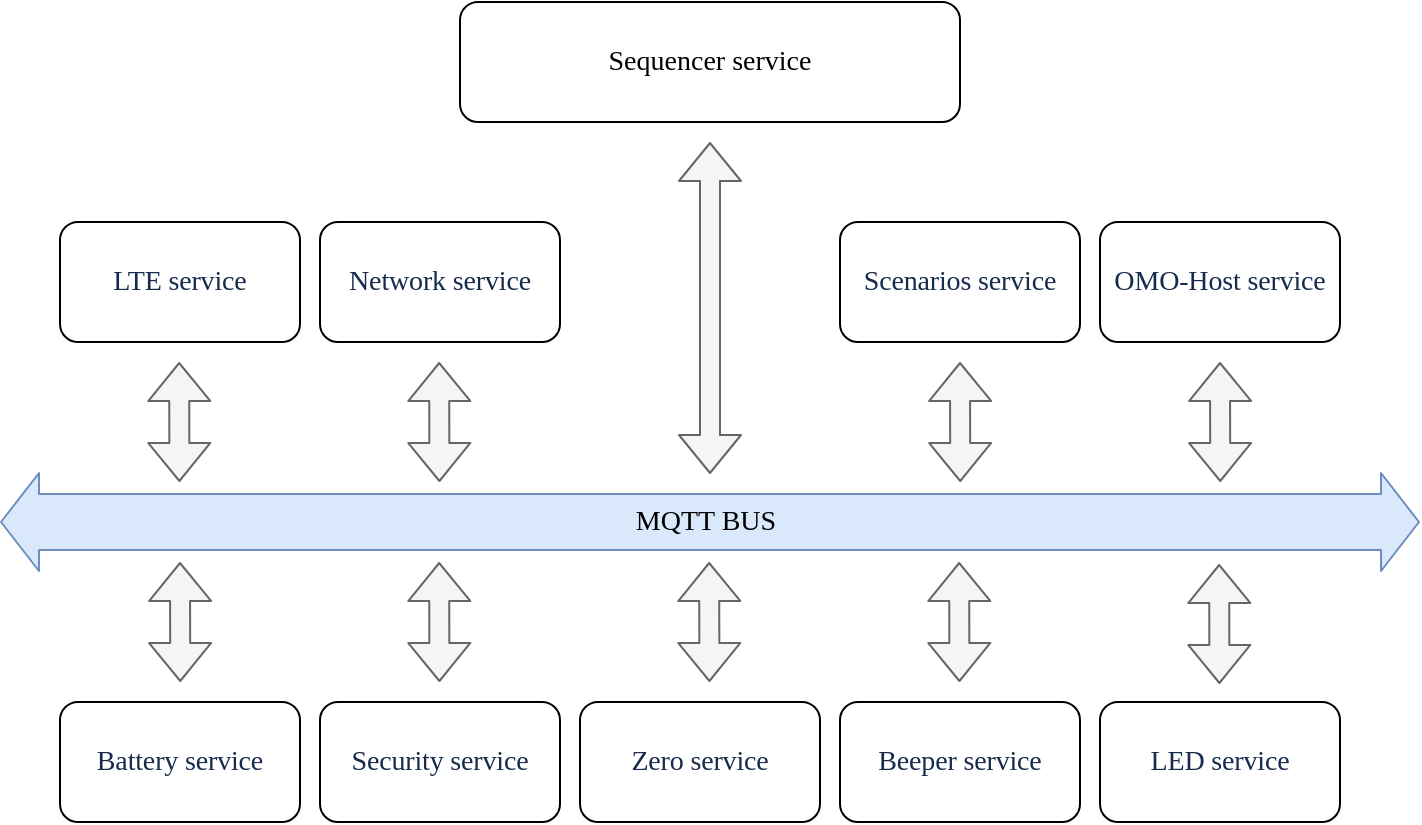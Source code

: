 <mxfile version="14.9.5" type="github">
  <diagram id="xbAAYKfblGsPh9zUPp-F" name="Page-1">
    <mxGraphModel dx="1426" dy="864" grid="1" gridSize="10" guides="1" tooltips="1" connect="1" arrows="1" fold="1" page="1" pageScale="1" pageWidth="850" pageHeight="1100" math="0" shadow="0">
      <root>
        <mxCell id="0" />
        <mxCell id="1" parent="0" />
        <mxCell id="lu-meyHoTcEKd3aWmLg1-1" value="" style="shape=flexArrow;endArrow=classic;startArrow=classic;html=1;width=28;fillColor=#dae8fc;strokeColor=#6c8ebf;" parent="1" edge="1">
          <mxGeometry width="100" height="100" relative="1" as="geometry">
            <mxPoint x="60" y="520" as="sourcePoint" />
            <mxPoint x="770" y="520" as="targetPoint" />
          </mxGeometry>
        </mxCell>
        <mxCell id="lu-meyHoTcEKd3aWmLg1-3" value="MQTT BUS" style="text;html=1;strokeColor=none;fillColor=none;align=center;verticalAlign=middle;whiteSpace=wrap;rounded=0;fontFamily=Tahoma;fontStyle=0;fontSize=14;" parent="1" vertex="1">
          <mxGeometry x="368" y="510" width="90" height="20" as="geometry" />
        </mxCell>
        <mxCell id="lu-meyHoTcEKd3aWmLg1-5" value="&lt;span style=&quot;color: rgb(23 , 43 , 77) ; letter-spacing: -0.08px ; text-align: left ; background-color: rgb(255 , 255 , 255)&quot;&gt;&lt;font style=&quot;font-size: 14px&quot;&gt;LTE service&lt;/font&gt;&lt;/span&gt;" style="rounded=1;whiteSpace=wrap;html=1;fontFamily=Tahoma;fontSize=14;" parent="1" vertex="1">
          <mxGeometry x="90" y="370" width="120" height="60" as="geometry" />
        </mxCell>
        <mxCell id="lu-meyHoTcEKd3aWmLg1-6" value="&lt;span style=&quot;color: rgb(23 , 43 , 77) ; letter-spacing: -0.08px ; text-align: left ; background-color: rgb(255 , 255 , 255)&quot;&gt;&lt;font style=&quot;font-size: 14px&quot;&gt;Network service&lt;/font&gt;&lt;/span&gt;" style="rounded=1;whiteSpace=wrap;html=1;fontFamily=Tahoma;fontSize=14;" parent="1" vertex="1">
          <mxGeometry x="220" y="370" width="120" height="60" as="geometry" />
        </mxCell>
        <mxCell id="lu-meyHoTcEKd3aWmLg1-7" value="Sequencer service" style="rounded=1;whiteSpace=wrap;html=1;fontFamily=Tahoma;fontSize=14;" parent="1" vertex="1">
          <mxGeometry x="290" y="260" width="250" height="60" as="geometry" />
        </mxCell>
        <mxCell id="lu-meyHoTcEKd3aWmLg1-8" value="&lt;span style=&quot;color: rgb(23 , 43 , 77) ; font-family: , , &amp;#34;segoe ui&amp;#34; , &amp;#34;roboto&amp;#34; , &amp;#34;noto sans&amp;#34; , &amp;#34;ubuntu&amp;#34; , &amp;#34;droid sans&amp;#34; , &amp;#34;helvetica neue&amp;#34; , sans-serif ; letter-spacing: -0.08px ; text-align: left ; background-color: rgb(255 , 255 , 255)&quot;&gt;Scenarios service&lt;/span&gt;" style="rounded=1;whiteSpace=wrap;html=1;fontFamily=Tahoma;fontSize=14;" parent="1" vertex="1">
          <mxGeometry x="480" y="370" width="120" height="60" as="geometry" />
        </mxCell>
        <mxCell id="lu-meyHoTcEKd3aWmLg1-9" value="&lt;span style=&quot;color: rgb(23 , 43 , 77) ; letter-spacing: -0.08px ; text-align: left ; background-color: rgb(255 , 255 , 255)&quot;&gt;&lt;font style=&quot;font-size: 14px&quot;&gt;Battery service&lt;/font&gt;&lt;/span&gt;" style="rounded=1;whiteSpace=wrap;html=1;fontFamily=Tahoma;fontSize=14;" parent="1" vertex="1">
          <mxGeometry x="90" y="610" width="120" height="60" as="geometry" />
        </mxCell>
        <mxCell id="lu-meyHoTcEKd3aWmLg1-10" value="&lt;span style=&quot;color: rgb(23 , 43 , 77) ; font-family: , , &amp;#34;segoe ui&amp;#34; , &amp;#34;roboto&amp;#34; , &amp;#34;noto sans&amp;#34; , &amp;#34;ubuntu&amp;#34; , &amp;#34;droid sans&amp;#34; , &amp;#34;helvetica neue&amp;#34; , sans-serif ; letter-spacing: -0.08px ; text-align: left ; background-color: rgb(255 , 255 , 255)&quot;&gt;Security service&lt;/span&gt;" style="rounded=1;whiteSpace=wrap;html=1;fontFamily=Tahoma;fontSize=14;" parent="1" vertex="1">
          <mxGeometry x="220" y="610" width="120" height="60" as="geometry" />
        </mxCell>
        <mxCell id="lu-meyHoTcEKd3aWmLg1-11" value="&lt;span style=&quot;color: rgb(23 , 43 , 77) ; font-family: , , &amp;#34;segoe ui&amp;#34; , &amp;#34;roboto&amp;#34; , &amp;#34;noto sans&amp;#34; , &amp;#34;ubuntu&amp;#34; , &amp;#34;droid sans&amp;#34; , &amp;#34;helvetica neue&amp;#34; , sans-serif ; letter-spacing: -0.08px ; text-align: left ; background-color: rgb(255 , 255 , 255)&quot;&gt;OMO-Host service&lt;/span&gt;" style="rounded=1;whiteSpace=wrap;html=1;fontFamily=Tahoma;fontSize=14;" parent="1" vertex="1">
          <mxGeometry x="610" y="370" width="120" height="60" as="geometry" />
        </mxCell>
        <mxCell id="lu-meyHoTcEKd3aWmLg1-12" value="&lt;span style=&quot;color: rgb(23 , 43 , 77) ; font-family: , , &amp;#34;segoe ui&amp;#34; , &amp;#34;roboto&amp;#34; , &amp;#34;noto sans&amp;#34; , &amp;#34;ubuntu&amp;#34; , &amp;#34;droid sans&amp;#34; , &amp;#34;helvetica neue&amp;#34; , sans-serif ; letter-spacing: -0.08px ; text-align: left ; background-color: rgb(255 , 255 , 255)&quot;&gt;Zero service&lt;/span&gt;" style="rounded=1;whiteSpace=wrap;html=1;fontFamily=Tahoma;fontSize=14;" parent="1" vertex="1">
          <mxGeometry x="350" y="610" width="120" height="60" as="geometry" />
        </mxCell>
        <mxCell id="lu-meyHoTcEKd3aWmLg1-13" value="&lt;span style=&quot;color: rgb(23 , 43 , 77) ; font-family: , , &amp;#34;segoe ui&amp;#34; , &amp;#34;roboto&amp;#34; , &amp;#34;noto sans&amp;#34; , &amp;#34;ubuntu&amp;#34; , &amp;#34;droid sans&amp;#34; , &amp;#34;helvetica neue&amp;#34; , sans-serif ; letter-spacing: -0.08px ; text-align: left ; background-color: rgb(255 , 255 , 255)&quot;&gt;Beeper service&lt;/span&gt;" style="rounded=1;whiteSpace=wrap;html=1;fontFamily=Tahoma;fontSize=14;" parent="1" vertex="1">
          <mxGeometry x="480" y="610" width="120" height="60" as="geometry" />
        </mxCell>
        <mxCell id="lu-meyHoTcEKd3aWmLg1-14" value="&lt;span style=&quot;color: rgb(23 , 43 , 77) ; font-family: , , &amp;#34;segoe ui&amp;#34; , &amp;#34;roboto&amp;#34; , &amp;#34;noto sans&amp;#34; , &amp;#34;ubuntu&amp;#34; , &amp;#34;droid sans&amp;#34; , &amp;#34;helvetica neue&amp;#34; , sans-serif ; letter-spacing: -0.08px ; text-align: left ; background-color: rgb(255 , 255 , 255)&quot;&gt;LED service &lt;/span&gt;" style="rounded=1;whiteSpace=wrap;html=1;fontFamily=Tahoma;fontSize=14;" parent="1" vertex="1">
          <mxGeometry x="610" y="610" width="120" height="60" as="geometry" />
        </mxCell>
        <mxCell id="lu-meyHoTcEKd3aWmLg1-19" value="" style="shape=flexArrow;endArrow=classic;startArrow=classic;html=1;fontFamily=Tahoma;fontSize=14;fillColor=#f5f5f5;strokeColor=#666666;" parent="1" edge="1">
          <mxGeometry width="100" height="100" relative="1" as="geometry">
            <mxPoint x="415" y="496" as="sourcePoint" />
            <mxPoint x="415" y="330" as="targetPoint" />
          </mxGeometry>
        </mxCell>
        <mxCell id="lu-meyHoTcEKd3aWmLg1-20" value="" style="shape=flexArrow;endArrow=classic;startArrow=classic;html=1;fontFamily=Tahoma;fontSize=14;fillColor=#f5f5f5;strokeColor=#666666;" parent="1" edge="1">
          <mxGeometry width="100" height="100" relative="1" as="geometry">
            <mxPoint x="414.71" y="600" as="sourcePoint" />
            <mxPoint x="414.58" y="540" as="targetPoint" />
          </mxGeometry>
        </mxCell>
        <mxCell id="lu-meyHoTcEKd3aWmLg1-21" value="" style="shape=flexArrow;endArrow=classic;startArrow=classic;html=1;fontFamily=Tahoma;fontSize=14;fillColor=#f5f5f5;strokeColor=#666666;" parent="1" edge="1">
          <mxGeometry width="100" height="100" relative="1" as="geometry">
            <mxPoint x="670.13" y="500" as="sourcePoint" />
            <mxPoint x="670.0" y="440" as="targetPoint" />
          </mxGeometry>
        </mxCell>
        <mxCell id="lu-meyHoTcEKd3aWmLg1-22" value="" style="shape=flexArrow;endArrow=classic;startArrow=classic;html=1;fontFamily=Tahoma;fontSize=14;fillColor=#f5f5f5;strokeColor=#666666;" parent="1" edge="1">
          <mxGeometry width="100" height="100" relative="1" as="geometry">
            <mxPoint x="149.71" y="500" as="sourcePoint" />
            <mxPoint x="149.58" y="440" as="targetPoint" />
          </mxGeometry>
        </mxCell>
        <mxCell id="lu-meyHoTcEKd3aWmLg1-23" value="" style="shape=flexArrow;endArrow=classic;startArrow=classic;html=1;fontFamily=Tahoma;fontSize=14;fillColor=#f5f5f5;strokeColor=#666666;" parent="1" edge="1">
          <mxGeometry width="100" height="100" relative="1" as="geometry">
            <mxPoint x="150.13" y="600" as="sourcePoint" />
            <mxPoint x="150.0" y="540" as="targetPoint" />
          </mxGeometry>
        </mxCell>
        <mxCell id="lu-meyHoTcEKd3aWmLg1-24" value="" style="shape=flexArrow;endArrow=classic;startArrow=classic;html=1;fontFamily=Tahoma;fontSize=14;fillColor=#f5f5f5;strokeColor=#666666;" parent="1" edge="1">
          <mxGeometry width="100" height="100" relative="1" as="geometry">
            <mxPoint x="669.71" y="601" as="sourcePoint" />
            <mxPoint x="669.58" y="541" as="targetPoint" />
          </mxGeometry>
        </mxCell>
        <mxCell id="lu-meyHoTcEKd3aWmLg1-25" value="" style="shape=flexArrow;endArrow=classic;startArrow=classic;html=1;fontFamily=Tahoma;fontSize=14;fillColor=#f5f5f5;strokeColor=#666666;" parent="1" edge="1">
          <mxGeometry width="100" height="100" relative="1" as="geometry">
            <mxPoint x="539.71" y="600.0" as="sourcePoint" />
            <mxPoint x="539.58" y="540" as="targetPoint" />
          </mxGeometry>
        </mxCell>
        <mxCell id="lu-meyHoTcEKd3aWmLg1-26" value="" style="shape=flexArrow;endArrow=classic;startArrow=classic;html=1;fontFamily=Tahoma;fontSize=14;fillColor=#f5f5f5;strokeColor=#666666;" parent="1" edge="1">
          <mxGeometry width="100" height="100" relative="1" as="geometry">
            <mxPoint x="279.71" y="600.0" as="sourcePoint" />
            <mxPoint x="279.58" y="540" as="targetPoint" />
          </mxGeometry>
        </mxCell>
        <mxCell id="lu-meyHoTcEKd3aWmLg1-27" value="" style="shape=flexArrow;endArrow=classic;startArrow=classic;html=1;fontFamily=Tahoma;fontSize=14;fillColor=#f5f5f5;strokeColor=#666666;" parent="1" edge="1">
          <mxGeometry width="100" height="100" relative="1" as="geometry">
            <mxPoint x="279.71" y="500" as="sourcePoint" />
            <mxPoint x="279.58" y="440" as="targetPoint" />
          </mxGeometry>
        </mxCell>
        <mxCell id="lu-meyHoTcEKd3aWmLg1-28" value="" style="shape=flexArrow;endArrow=classic;startArrow=classic;html=1;fontFamily=Tahoma;fontSize=14;fillColor=#f5f5f5;strokeColor=#666666;" parent="1" edge="1">
          <mxGeometry width="100" height="100" relative="1" as="geometry">
            <mxPoint x="540.13" y="500" as="sourcePoint" />
            <mxPoint x="540" y="440" as="targetPoint" />
          </mxGeometry>
        </mxCell>
      </root>
    </mxGraphModel>
  </diagram>
</mxfile>
